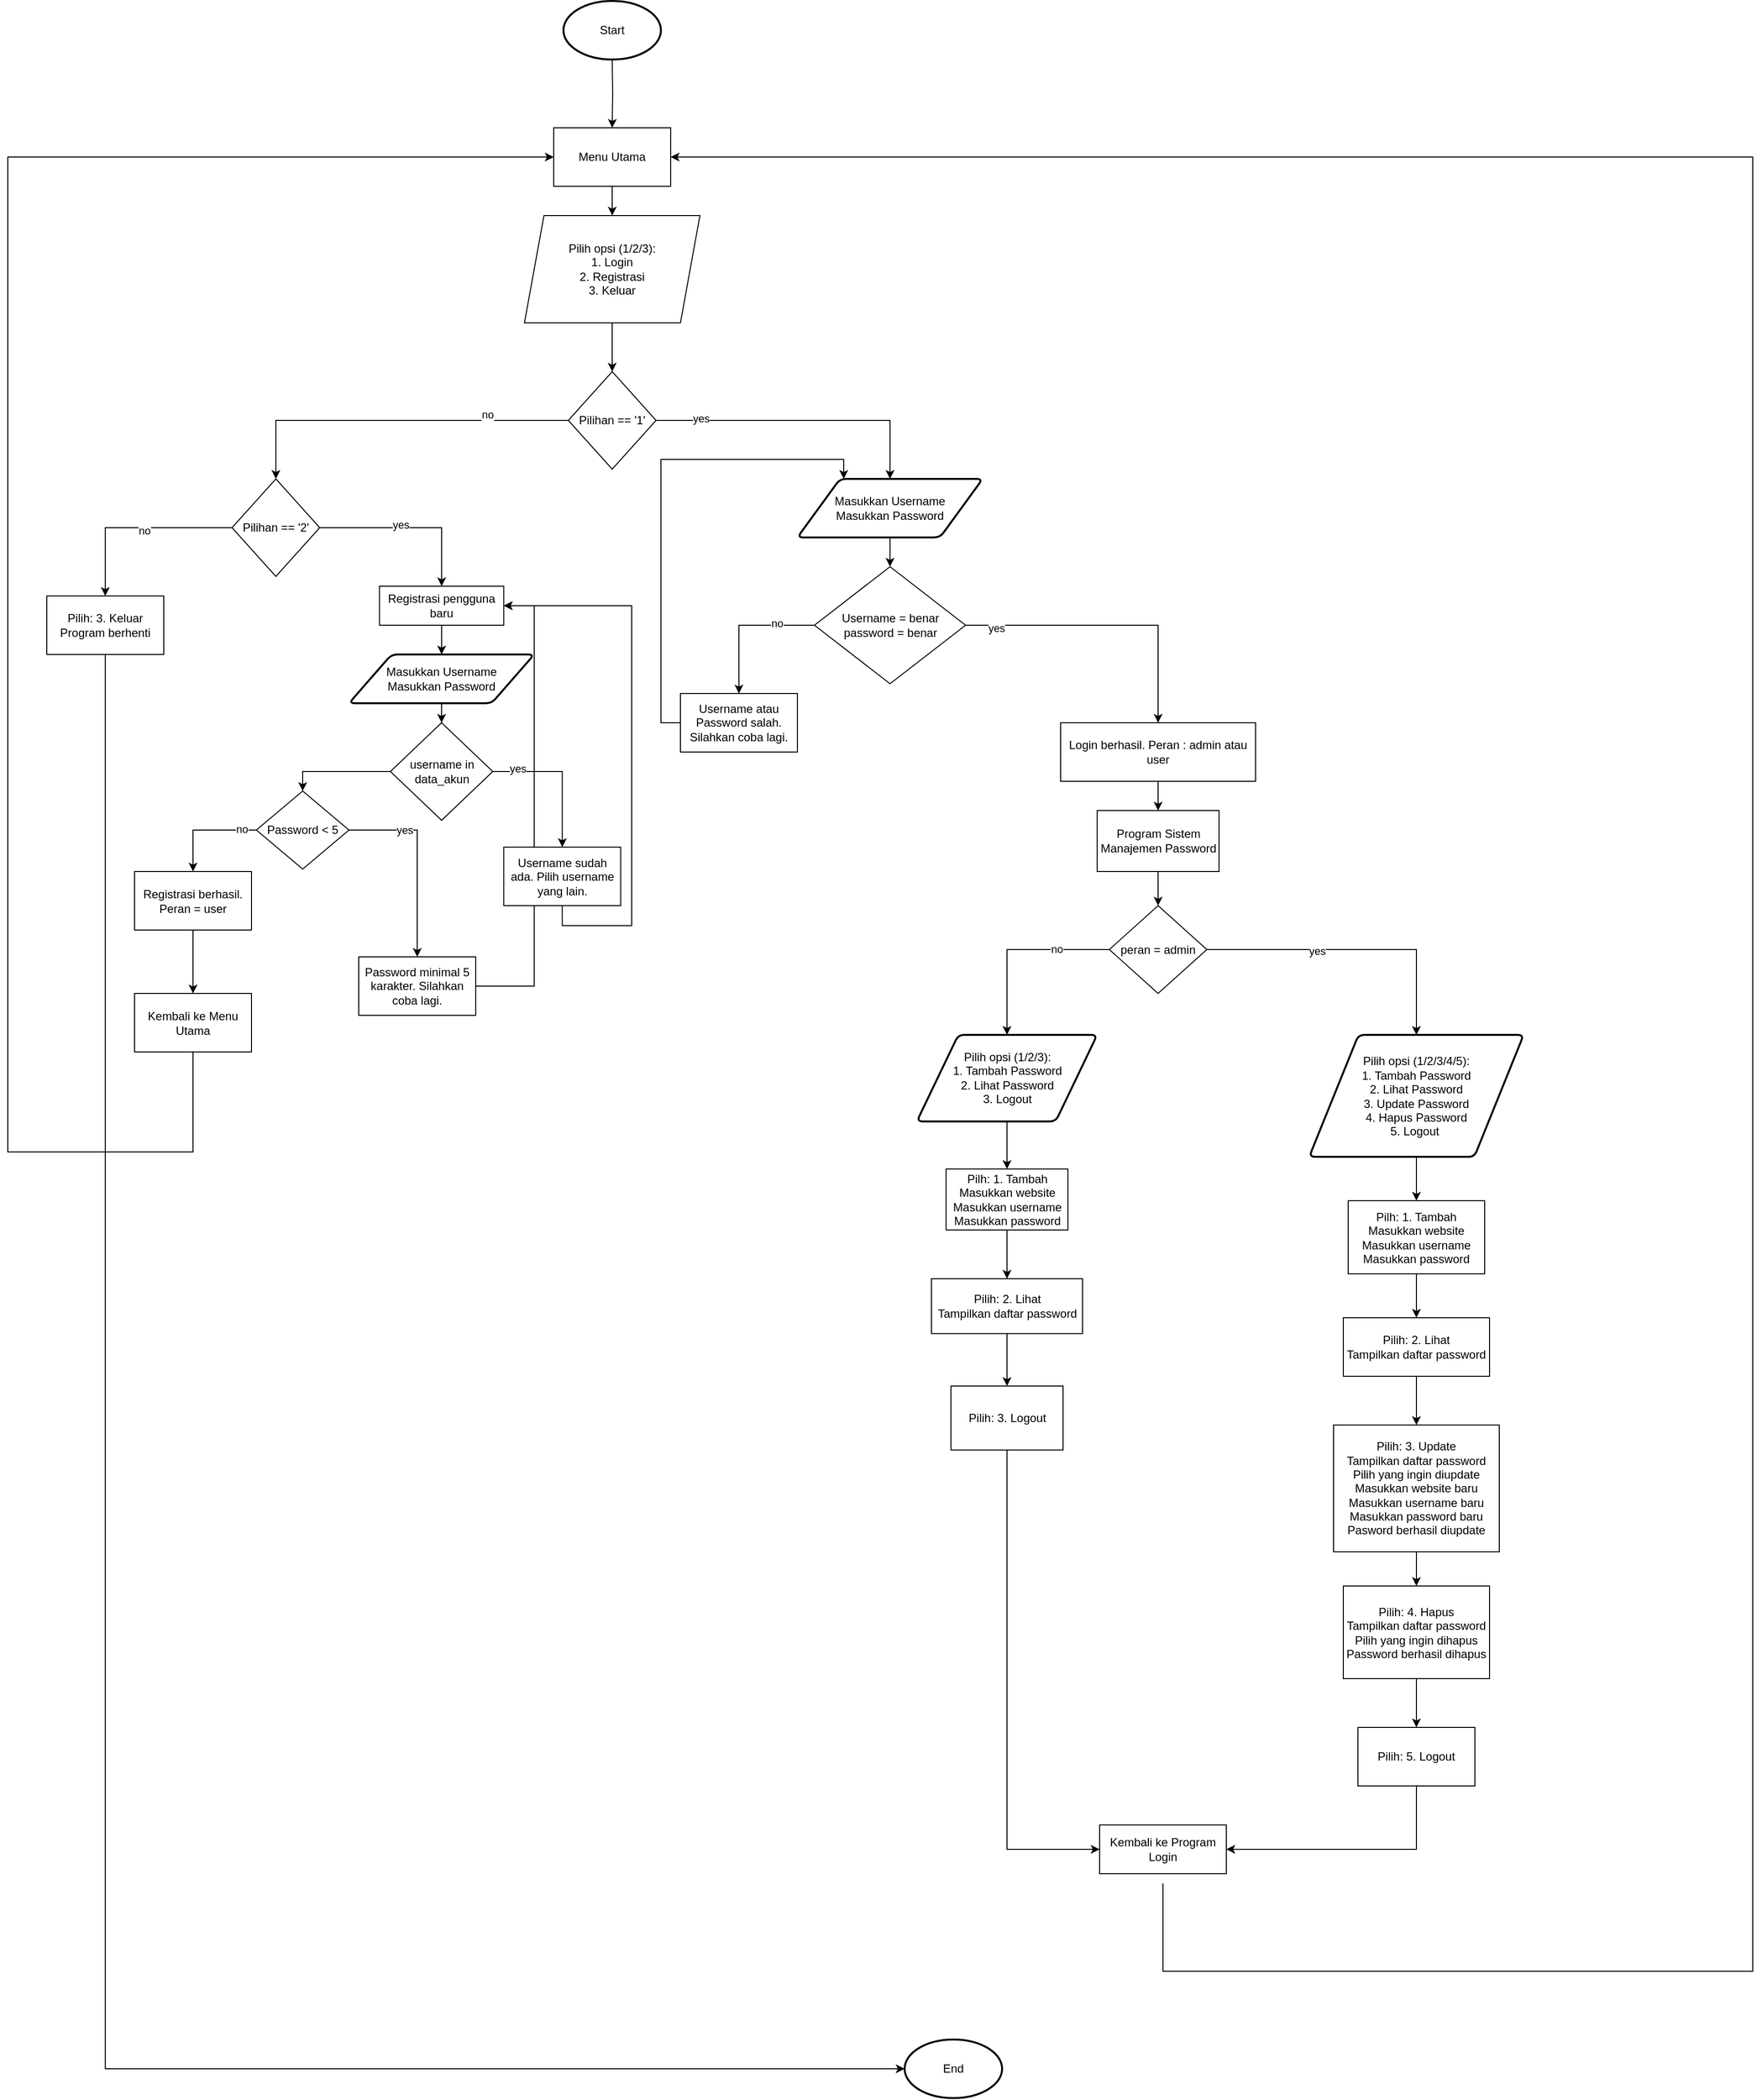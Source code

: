 <mxfile version="24.7.17">
  <diagram id="C5RBs43oDa-KdzZeNtuy" name="Page-1">
    <mxGraphModel dx="2580" dy="3530" grid="1" gridSize="10" guides="1" tooltips="1" connect="1" arrows="1" fold="1" page="0" pageScale="1" pageWidth="827" pageHeight="1169" math="0" shadow="0">
      <root>
        <mxCell id="WIyWlLk6GJQsqaUBKTNV-0" />
        <mxCell id="WIyWlLk6GJQsqaUBKTNV-1" parent="WIyWlLk6GJQsqaUBKTNV-0" />
        <mxCell id="o5AYfgIye7YQR3OT79Ui-2" value="" style="edgeStyle=orthogonalEdgeStyle;rounded=0;orthogonalLoop=1;jettySize=auto;html=1;" parent="WIyWlLk6GJQsqaUBKTNV-1" source="o5AYfgIye7YQR3OT79Ui-0" edge="1">
          <mxGeometry relative="1" as="geometry">
            <mxPoint x="90.067" y="-2220" as="targetPoint" />
          </mxGeometry>
        </mxCell>
        <mxCell id="o5AYfgIye7YQR3OT79Ui-0" value="Menu Utama" style="rounded=0;whiteSpace=wrap;html=1;" parent="WIyWlLk6GJQsqaUBKTNV-1" vertex="1">
          <mxGeometry x="30" y="-2310" width="120" height="60" as="geometry" />
        </mxCell>
        <mxCell id="o5AYfgIye7YQR3OT79Ui-17" value="" style="edgeStyle=orthogonalEdgeStyle;rounded=0;orthogonalLoop=1;jettySize=auto;html=1;" parent="WIyWlLk6GJQsqaUBKTNV-1" source="o5AYfgIye7YQR3OT79Ui-8" target="o5AYfgIye7YQR3OT79Ui-16" edge="1">
          <mxGeometry relative="1" as="geometry" />
        </mxCell>
        <mxCell id="o5AYfgIye7YQR3OT79Ui-8" value="Pilih opsi (1/2/3):&lt;div&gt;1. Login&lt;/div&gt;&lt;div&gt;2. Registrasi&lt;/div&gt;&lt;div&gt;3. Keluar&lt;/div&gt;" style="shape=parallelogram;perimeter=parallelogramPerimeter;whiteSpace=wrap;html=1;fixedSize=1;rounded=0;" parent="WIyWlLk6GJQsqaUBKTNV-1" vertex="1">
          <mxGeometry y="-2220" width="180" height="110" as="geometry" />
        </mxCell>
        <mxCell id="o5AYfgIye7YQR3OT79Ui-15" style="edgeStyle=orthogonalEdgeStyle;rounded=0;orthogonalLoop=1;jettySize=auto;html=1;exitX=0.5;exitY=1;exitDx=0;exitDy=0;" parent="WIyWlLk6GJQsqaUBKTNV-1" source="o5AYfgIye7YQR3OT79Ui-8" target="o5AYfgIye7YQR3OT79Ui-8" edge="1">
          <mxGeometry relative="1" as="geometry" />
        </mxCell>
        <mxCell id="o5AYfgIye7YQR3OT79Ui-25" value="" style="edgeStyle=orthogonalEdgeStyle;rounded=0;orthogonalLoop=1;jettySize=auto;html=1;" parent="WIyWlLk6GJQsqaUBKTNV-1" source="o5AYfgIye7YQR3OT79Ui-16" target="o5AYfgIye7YQR3OT79Ui-24" edge="1">
          <mxGeometry relative="1" as="geometry" />
        </mxCell>
        <mxCell id="oXb07rZDEVNdJx9yFHIo-4" value="no" style="edgeLabel;html=1;align=center;verticalAlign=middle;resizable=0;points=[];" parent="o5AYfgIye7YQR3OT79Ui-25" vertex="1" connectable="0">
          <mxGeometry x="-0.536" y="-6" relative="1" as="geometry">
            <mxPoint as="offset" />
          </mxGeometry>
        </mxCell>
        <mxCell id="o5AYfgIye7YQR3OT79Ui-16" value="Pilihan == &#39;1&#39;" style="rhombus;whiteSpace=wrap;html=1;rounded=0;" parent="WIyWlLk6GJQsqaUBKTNV-1" vertex="1">
          <mxGeometry x="45" y="-2060" width="90" height="100" as="geometry" />
        </mxCell>
        <mxCell id="o5AYfgIye7YQR3OT79Ui-37" value="" style="edgeStyle=orthogonalEdgeStyle;rounded=0;orthogonalLoop=1;jettySize=auto;html=1;" parent="WIyWlLk6GJQsqaUBKTNV-1" target="o5AYfgIye7YQR3OT79Ui-0" edge="1">
          <mxGeometry relative="1" as="geometry">
            <mxPoint x="90" y="-2380" as="sourcePoint" />
          </mxGeometry>
        </mxCell>
        <mxCell id="o5AYfgIye7YQR3OT79Ui-33" value="" style="edgeStyle=orthogonalEdgeStyle;rounded=0;orthogonalLoop=1;jettySize=auto;html=1;" parent="WIyWlLk6GJQsqaUBKTNV-1" source="o5AYfgIye7YQR3OT79Ui-24" target="o5AYfgIye7YQR3OT79Ui-32" edge="1">
          <mxGeometry relative="1" as="geometry" />
        </mxCell>
        <mxCell id="o5AYfgIye7YQR3OT79Ui-53" value="no" style="edgeLabel;html=1;align=center;verticalAlign=middle;resizable=0;points=[];" parent="o5AYfgIye7YQR3OT79Ui-33" vertex="1" connectable="0">
          <mxGeometry x="-0.1" y="3" relative="1" as="geometry">
            <mxPoint as="offset" />
          </mxGeometry>
        </mxCell>
        <mxCell id="o5AYfgIye7YQR3OT79Ui-24" value="Pilihan == &#39;2&#39;" style="rhombus;whiteSpace=wrap;html=1;rounded=0;" parent="WIyWlLk6GJQsqaUBKTNV-1" vertex="1">
          <mxGeometry x="-300" y="-1950" width="90" height="100" as="geometry" />
        </mxCell>
        <mxCell id="o5AYfgIye7YQR3OT79Ui-32" value="Pilih: 3. Keluar&lt;div&gt;Program berhenti&lt;/div&gt;" style="whiteSpace=wrap;html=1;rounded=0;" parent="WIyWlLk6GJQsqaUBKTNV-1" vertex="1">
          <mxGeometry x="-490" y="-1830" width="120" height="60" as="geometry" />
        </mxCell>
        <mxCell id="o5AYfgIye7YQR3OT79Ui-39" value="" style="edgeStyle=orthogonalEdgeStyle;rounded=0;orthogonalLoop=1;jettySize=auto;html=1;" parent="WIyWlLk6GJQsqaUBKTNV-1" source="o5AYfgIye7YQR3OT79Ui-35" target="o5AYfgIye7YQR3OT79Ui-38" edge="1">
          <mxGeometry relative="1" as="geometry" />
        </mxCell>
        <mxCell id="o5AYfgIye7YQR3OT79Ui-54" value="yes" style="edgeLabel;html=1;align=center;verticalAlign=middle;resizable=0;points=[];" parent="o5AYfgIye7YQR3OT79Ui-39" vertex="1" connectable="0">
          <mxGeometry x="-0.792" y="-3" relative="1" as="geometry">
            <mxPoint as="offset" />
          </mxGeometry>
        </mxCell>
        <mxCell id="o5AYfgIye7YQR3OT79Ui-72" value="" style="edgeStyle=orthogonalEdgeStyle;rounded=0;orthogonalLoop=1;jettySize=auto;html=1;" parent="WIyWlLk6GJQsqaUBKTNV-1" source="o5AYfgIye7YQR3OT79Ui-35" target="o5AYfgIye7YQR3OT79Ui-71" edge="1">
          <mxGeometry relative="1" as="geometry" />
        </mxCell>
        <mxCell id="o5AYfgIye7YQR3OT79Ui-73" value="no" style="edgeLabel;html=1;align=center;verticalAlign=middle;resizable=0;points=[];" parent="o5AYfgIye7YQR3OT79Ui-72" vertex="1" connectable="0">
          <mxGeometry x="-0.473" y="-2" relative="1" as="geometry">
            <mxPoint as="offset" />
          </mxGeometry>
        </mxCell>
        <mxCell id="o5AYfgIye7YQR3OT79Ui-35" value="Username = benar&lt;div&gt;password = benar&lt;/div&gt;" style="rhombus;whiteSpace=wrap;html=1;rounded=0;" parent="WIyWlLk6GJQsqaUBKTNV-1" vertex="1">
          <mxGeometry x="297.5" y="-1860" width="155" height="120" as="geometry" />
        </mxCell>
        <mxCell id="o5AYfgIye7YQR3OT79Ui-41" value="" style="edgeStyle=orthogonalEdgeStyle;rounded=0;orthogonalLoop=1;jettySize=auto;html=1;" parent="WIyWlLk6GJQsqaUBKTNV-1" source="oXb07rZDEVNdJx9yFHIo-64" target="o5AYfgIye7YQR3OT79Ui-40" edge="1">
          <mxGeometry relative="1" as="geometry" />
        </mxCell>
        <mxCell id="o5AYfgIye7YQR3OT79Ui-38" value="Login berhasil. Peran : admin atau user" style="whiteSpace=wrap;html=1;rounded=0;" parent="WIyWlLk6GJQsqaUBKTNV-1" vertex="1">
          <mxGeometry x="550" y="-1700" width="200" height="60" as="geometry" />
        </mxCell>
        <mxCell id="o5AYfgIye7YQR3OT79Ui-40" value="peran = admin" style="rhombus;whiteSpace=wrap;html=1;rounded=0;" parent="WIyWlLk6GJQsqaUBKTNV-1" vertex="1">
          <mxGeometry x="600" y="-1512.5" width="100" height="90" as="geometry" />
        </mxCell>
        <mxCell id="oXb07rZDEVNdJx9yFHIo-71" style="edgeStyle=orthogonalEdgeStyle;rounded=0;orthogonalLoop=1;jettySize=auto;html=1;exitX=0;exitY=0.5;exitDx=0;exitDy=0;entryX=0.25;entryY=0;entryDx=0;entryDy=0;" parent="WIyWlLk6GJQsqaUBKTNV-1" source="o5AYfgIye7YQR3OT79Ui-71" target="oXb07rZDEVNdJx9yFHIo-56" edge="1">
          <mxGeometry relative="1" as="geometry" />
        </mxCell>
        <mxCell id="o5AYfgIye7YQR3OT79Ui-71" value="Username atau Password salah. Silahkan coba lagi." style="whiteSpace=wrap;html=1;rounded=0;" parent="WIyWlLk6GJQsqaUBKTNV-1" vertex="1">
          <mxGeometry x="160" y="-1730" width="120" height="60" as="geometry" />
        </mxCell>
        <mxCell id="o5AYfgIye7YQR3OT79Ui-80" value="" style="edgeStyle=orthogonalEdgeStyle;rounded=0;orthogonalLoop=1;jettySize=auto;html=1;" parent="WIyWlLk6GJQsqaUBKTNV-1" source="o5AYfgIye7YQR3OT79Ui-74" target="o5AYfgIye7YQR3OT79Ui-79" edge="1">
          <mxGeometry relative="1" as="geometry" />
        </mxCell>
        <mxCell id="o5AYfgIye7YQR3OT79Ui-81" value="yes" style="edgeLabel;html=1;align=center;verticalAlign=middle;resizable=0;points=[];" parent="o5AYfgIye7YQR3OT79Ui-80" vertex="1" connectable="0">
          <mxGeometry x="-0.434" relative="1" as="geometry">
            <mxPoint as="offset" />
          </mxGeometry>
        </mxCell>
        <mxCell id="oXb07rZDEVNdJx9yFHIo-54" style="edgeStyle=orthogonalEdgeStyle;rounded=0;orthogonalLoop=1;jettySize=auto;html=1;exitX=0;exitY=0.5;exitDx=0;exitDy=0;entryX=0.5;entryY=0;entryDx=0;entryDy=0;" parent="WIyWlLk6GJQsqaUBKTNV-1" source="o5AYfgIye7YQR3OT79Ui-74" target="o5AYfgIye7YQR3OT79Ui-76" edge="1">
          <mxGeometry relative="1" as="geometry" />
        </mxCell>
        <mxCell id="oXb07rZDEVNdJx9yFHIo-55" value="no" style="edgeLabel;html=1;align=center;verticalAlign=middle;resizable=0;points=[];" parent="oXb07rZDEVNdJx9yFHIo-54" vertex="1" connectable="0">
          <mxGeometry x="-0.702" y="-1" relative="1" as="geometry">
            <mxPoint x="1" as="offset" />
          </mxGeometry>
        </mxCell>
        <mxCell id="o5AYfgIye7YQR3OT79Ui-74" value="Password &amp;lt; 5" style="rhombus;whiteSpace=wrap;html=1;rounded=0;" parent="WIyWlLk6GJQsqaUBKTNV-1" vertex="1">
          <mxGeometry x="-275" y="-1630" width="95" height="80" as="geometry" />
        </mxCell>
        <mxCell id="oXb07rZDEVNdJx9yFHIo-67" value="" style="edgeStyle=orthogonalEdgeStyle;rounded=0;orthogonalLoop=1;jettySize=auto;html=1;" parent="WIyWlLk6GJQsqaUBKTNV-1" source="o5AYfgIye7YQR3OT79Ui-76" target="oXb07rZDEVNdJx9yFHIo-66" edge="1">
          <mxGeometry relative="1" as="geometry" />
        </mxCell>
        <mxCell id="o5AYfgIye7YQR3OT79Ui-76" value="Registrasi berhasil. Peran = user" style="whiteSpace=wrap;html=1;rounded=0;" parent="WIyWlLk6GJQsqaUBKTNV-1" vertex="1">
          <mxGeometry x="-400" y="-1547.5" width="120" height="60" as="geometry" />
        </mxCell>
        <mxCell id="oXb07rZDEVNdJx9yFHIo-68" style="edgeStyle=orthogonalEdgeStyle;rounded=0;orthogonalLoop=1;jettySize=auto;html=1;exitX=1;exitY=0.5;exitDx=0;exitDy=0;entryX=1;entryY=0.5;entryDx=0;entryDy=0;" parent="WIyWlLk6GJQsqaUBKTNV-1" source="o5AYfgIye7YQR3OT79Ui-79" target="oXb07rZDEVNdJx9yFHIo-60" edge="1">
          <mxGeometry relative="1" as="geometry">
            <Array as="points">
              <mxPoint x="10" y="-1430" />
              <mxPoint x="10" y="-1820" />
            </Array>
          </mxGeometry>
        </mxCell>
        <mxCell id="o5AYfgIye7YQR3OT79Ui-79" value="Password minimal 5 karakter. Silahkan coba lagi." style="whiteSpace=wrap;html=1;rounded=0;" parent="WIyWlLk6GJQsqaUBKTNV-1" vertex="1">
          <mxGeometry x="-170" y="-1460" width="120" height="60" as="geometry" />
        </mxCell>
        <mxCell id="oXb07rZDEVNdJx9yFHIo-0" value="Start" style="strokeWidth=2;html=1;shape=mxgraph.flowchart.start_1;whiteSpace=wrap;" parent="WIyWlLk6GJQsqaUBKTNV-1" vertex="1">
          <mxGeometry x="40" y="-2440" width="100" height="60" as="geometry" />
        </mxCell>
        <mxCell id="oXb07rZDEVNdJx9yFHIo-15" value="" style="edgeStyle=orthogonalEdgeStyle;rounded=0;orthogonalLoop=1;jettySize=auto;html=1;" parent="WIyWlLk6GJQsqaUBKTNV-1" source="oXb07rZDEVNdJx9yFHIo-12" target="oXb07rZDEVNdJx9yFHIo-14" edge="1">
          <mxGeometry relative="1" as="geometry" />
        </mxCell>
        <mxCell id="oXb07rZDEVNdJx9yFHIo-12" value="Pilh: 1. Tambah&lt;div&gt;Masukkan website&lt;/div&gt;&lt;div&gt;Masukkan username&lt;/div&gt;&lt;div&gt;Masukkan password&lt;/div&gt;" style="whiteSpace=wrap;html=1;rounded=0;" parent="WIyWlLk6GJQsqaUBKTNV-1" vertex="1">
          <mxGeometry x="845" y="-1210" width="140" height="75" as="geometry" />
        </mxCell>
        <mxCell id="oXb07rZDEVNdJx9yFHIo-17" value="" style="edgeStyle=orthogonalEdgeStyle;rounded=0;orthogonalLoop=1;jettySize=auto;html=1;" parent="WIyWlLk6GJQsqaUBKTNV-1" source="oXb07rZDEVNdJx9yFHIo-14" target="oXb07rZDEVNdJx9yFHIo-16" edge="1">
          <mxGeometry relative="1" as="geometry" />
        </mxCell>
        <mxCell id="oXb07rZDEVNdJx9yFHIo-14" value="Pilih: 2. Lihat&lt;div&gt;Tampilkan daftar password&lt;/div&gt;" style="whiteSpace=wrap;html=1;rounded=0;" parent="WIyWlLk6GJQsqaUBKTNV-1" vertex="1">
          <mxGeometry x="840" y="-1090" width="150" height="60" as="geometry" />
        </mxCell>
        <mxCell id="oXb07rZDEVNdJx9yFHIo-19" value="" style="edgeStyle=orthogonalEdgeStyle;rounded=0;orthogonalLoop=1;jettySize=auto;html=1;" parent="WIyWlLk6GJQsqaUBKTNV-1" source="oXb07rZDEVNdJx9yFHIo-16" target="oXb07rZDEVNdJx9yFHIo-18" edge="1">
          <mxGeometry relative="1" as="geometry" />
        </mxCell>
        <mxCell id="oXb07rZDEVNdJx9yFHIo-16" value="Pilih: 3. Update&lt;div&gt;Tampilkan daftar password&lt;/div&gt;&lt;div&gt;Pilih yang ingin diupdate&lt;br&gt;&lt;div&gt;Masukkan website baru&lt;/div&gt;&lt;div&gt;Masukkan username baru&lt;/div&gt;&lt;div&gt;Masukkan password baru&lt;/div&gt;&lt;/div&gt;&lt;div&gt;Pasword berhasil diupdate&lt;/div&gt;" style="whiteSpace=wrap;html=1;rounded=0;" parent="WIyWlLk6GJQsqaUBKTNV-1" vertex="1">
          <mxGeometry x="830" y="-980" width="170" height="130" as="geometry" />
        </mxCell>
        <mxCell id="oXb07rZDEVNdJx9yFHIo-21" value="" style="edgeStyle=orthogonalEdgeStyle;rounded=0;orthogonalLoop=1;jettySize=auto;html=1;" parent="WIyWlLk6GJQsqaUBKTNV-1" source="oXb07rZDEVNdJx9yFHIo-18" target="oXb07rZDEVNdJx9yFHIo-20" edge="1">
          <mxGeometry relative="1" as="geometry" />
        </mxCell>
        <mxCell id="oXb07rZDEVNdJx9yFHIo-18" value="Pilih: 4. Hapus&lt;div&gt;Tampilkan daftar password&lt;/div&gt;&lt;div&gt;Pilih yang ingin dihapus&lt;/div&gt;&lt;div&gt;Password berhasil dihapus&lt;/div&gt;" style="whiteSpace=wrap;html=1;rounded=0;" parent="WIyWlLk6GJQsqaUBKTNV-1" vertex="1">
          <mxGeometry x="840" y="-815" width="150" height="95" as="geometry" />
        </mxCell>
        <mxCell id="oXb07rZDEVNdJx9yFHIo-74" style="edgeStyle=orthogonalEdgeStyle;rounded=0;orthogonalLoop=1;jettySize=auto;html=1;exitX=0.5;exitY=1;exitDx=0;exitDy=0;entryX=1;entryY=0.5;entryDx=0;entryDy=0;" parent="WIyWlLk6GJQsqaUBKTNV-1" source="oXb07rZDEVNdJx9yFHIo-20" target="oXb07rZDEVNdJx9yFHIo-72" edge="1">
          <mxGeometry relative="1" as="geometry" />
        </mxCell>
        <mxCell id="oXb07rZDEVNdJx9yFHIo-20" value="Pilih: 5. Logout" style="whiteSpace=wrap;html=1;rounded=0;" parent="WIyWlLk6GJQsqaUBKTNV-1" vertex="1">
          <mxGeometry x="855" y="-670" width="120" height="60" as="geometry" />
        </mxCell>
        <mxCell id="oXb07rZDEVNdJx9yFHIo-28" value="" style="edgeStyle=orthogonalEdgeStyle;rounded=0;orthogonalLoop=1;jettySize=auto;html=1;" parent="WIyWlLk6GJQsqaUBKTNV-1" source="oXb07rZDEVNdJx9yFHIo-25" target="oXb07rZDEVNdJx9yFHIo-27" edge="1">
          <mxGeometry relative="1" as="geometry" />
        </mxCell>
        <mxCell id="oXb07rZDEVNdJx9yFHIo-25" value="Pilh: 1. Tambah&lt;div&gt;Masukkan website&lt;/div&gt;&lt;div&gt;Masukkan username&lt;/div&gt;&lt;div&gt;Masukkan password&lt;/div&gt;" style="whiteSpace=wrap;html=1;rounded=0;" parent="WIyWlLk6GJQsqaUBKTNV-1" vertex="1">
          <mxGeometry x="432.5" y="-1242.5" width="125" height="62.5" as="geometry" />
        </mxCell>
        <mxCell id="oXb07rZDEVNdJx9yFHIo-30" value="" style="edgeStyle=orthogonalEdgeStyle;rounded=0;orthogonalLoop=1;jettySize=auto;html=1;" parent="WIyWlLk6GJQsqaUBKTNV-1" source="oXb07rZDEVNdJx9yFHIo-27" target="oXb07rZDEVNdJx9yFHIo-29" edge="1">
          <mxGeometry relative="1" as="geometry" />
        </mxCell>
        <mxCell id="oXb07rZDEVNdJx9yFHIo-27" value="Pilih: 2. Lihat&lt;div&gt;Tampilkan daftar password&lt;/div&gt;" style="whiteSpace=wrap;html=1;rounded=0;" parent="WIyWlLk6GJQsqaUBKTNV-1" vertex="1">
          <mxGeometry x="417.5" y="-1130" width="155" height="56.25" as="geometry" />
        </mxCell>
        <mxCell id="oXb07rZDEVNdJx9yFHIo-73" style="edgeStyle=orthogonalEdgeStyle;rounded=0;orthogonalLoop=1;jettySize=auto;html=1;exitX=0.5;exitY=1;exitDx=0;exitDy=0;entryX=0;entryY=0.5;entryDx=0;entryDy=0;" parent="WIyWlLk6GJQsqaUBKTNV-1" source="oXb07rZDEVNdJx9yFHIo-29" target="oXb07rZDEVNdJx9yFHIo-72" edge="1">
          <mxGeometry relative="1" as="geometry" />
        </mxCell>
        <mxCell id="oXb07rZDEVNdJx9yFHIo-29" value="Pilih: 3. Logout" style="whiteSpace=wrap;html=1;rounded=0;" parent="WIyWlLk6GJQsqaUBKTNV-1" vertex="1">
          <mxGeometry x="437.5" y="-1020" width="115" height="65.62" as="geometry" />
        </mxCell>
        <mxCell id="oXb07rZDEVNdJx9yFHIo-34" value="" style="edgeStyle=orthogonalEdgeStyle;rounded=0;orthogonalLoop=1;jettySize=auto;html=1;" parent="WIyWlLk6GJQsqaUBKTNV-1" source="o5AYfgIye7YQR3OT79Ui-40" target="oXb07rZDEVNdJx9yFHIo-33" edge="1">
          <mxGeometry relative="1" as="geometry">
            <mxPoint x="600" y="-1542" as="sourcePoint" />
            <mxPoint x="465" y="-1445" as="targetPoint" />
          </mxGeometry>
        </mxCell>
        <mxCell id="oXb07rZDEVNdJx9yFHIo-35" value="no" style="edgeLabel;html=1;align=center;verticalAlign=middle;resizable=0;points=[];" parent="oXb07rZDEVNdJx9yFHIo-34" vertex="1" connectable="0">
          <mxGeometry x="-0.44" y="-1" relative="1" as="geometry">
            <mxPoint as="offset" />
          </mxGeometry>
        </mxCell>
        <mxCell id="oXb07rZDEVNdJx9yFHIo-39" style="edgeStyle=orthogonalEdgeStyle;rounded=0;orthogonalLoop=1;jettySize=auto;html=1;exitX=0.5;exitY=1;exitDx=0;exitDy=0;" parent="WIyWlLk6GJQsqaUBKTNV-1" source="oXb07rZDEVNdJx9yFHIo-33" target="oXb07rZDEVNdJx9yFHIo-25" edge="1">
          <mxGeometry relative="1" as="geometry" />
        </mxCell>
        <mxCell id="oXb07rZDEVNdJx9yFHIo-33" value="Pilih opsi (1/2/3):&lt;div&gt;1. Tambah Password&lt;/div&gt;&lt;div&gt;2. Lihat Password&lt;/div&gt;&lt;div&gt;3. Logout&lt;/div&gt;" style="shape=parallelogram;html=1;strokeWidth=2;perimeter=parallelogramPerimeter;whiteSpace=wrap;rounded=1;arcSize=12;size=0.23;" parent="WIyWlLk6GJQsqaUBKTNV-1" vertex="1">
          <mxGeometry x="402.5" y="-1380" width="185" height="88.75" as="geometry" />
        </mxCell>
        <mxCell id="oXb07rZDEVNdJx9yFHIo-41" value="" style="edgeStyle=orthogonalEdgeStyle;rounded=0;orthogonalLoop=1;jettySize=auto;html=1;" parent="WIyWlLk6GJQsqaUBKTNV-1" source="o5AYfgIye7YQR3OT79Ui-40" target="oXb07rZDEVNdJx9yFHIo-40" edge="1">
          <mxGeometry relative="1" as="geometry">
            <mxPoint x="700" y="-1542" as="sourcePoint" />
            <mxPoint x="940" y="-1470" as="targetPoint" />
          </mxGeometry>
        </mxCell>
        <mxCell id="oXb07rZDEVNdJx9yFHIo-42" value="yes" style="edgeLabel;html=1;align=center;verticalAlign=middle;resizable=0;points=[];" parent="oXb07rZDEVNdJx9yFHIo-41" vertex="1" connectable="0">
          <mxGeometry x="-0.252" y="-1" relative="1" as="geometry">
            <mxPoint as="offset" />
          </mxGeometry>
        </mxCell>
        <mxCell id="oXb07rZDEVNdJx9yFHIo-43" style="edgeStyle=orthogonalEdgeStyle;rounded=0;orthogonalLoop=1;jettySize=auto;html=1;exitX=0.5;exitY=1;exitDx=0;exitDy=0;" parent="WIyWlLk6GJQsqaUBKTNV-1" source="oXb07rZDEVNdJx9yFHIo-40" target="oXb07rZDEVNdJx9yFHIo-12" edge="1">
          <mxGeometry relative="1" as="geometry" />
        </mxCell>
        <mxCell id="oXb07rZDEVNdJx9yFHIo-40" value="Pilih opsi (1/2/3/4/5):&lt;div&gt;1. Tambah Password&lt;/div&gt;&lt;div&gt;2. Lihat Password&lt;/div&gt;&lt;div&gt;3. Update Password&lt;/div&gt;&lt;div&gt;4. Hapus Password&lt;/div&gt;&lt;div&gt;5. Logout&amp;nbsp;&lt;/div&gt;" style="shape=parallelogram;html=1;strokeWidth=2;perimeter=parallelogramPerimeter;whiteSpace=wrap;rounded=1;arcSize=12;size=0.23;" parent="WIyWlLk6GJQsqaUBKTNV-1" vertex="1">
          <mxGeometry x="805" y="-1380" width="220" height="125" as="geometry" />
        </mxCell>
        <mxCell id="oXb07rZDEVNdJx9yFHIo-48" value="End" style="strokeWidth=2;html=1;shape=mxgraph.flowchart.start_1;whiteSpace=wrap;" parent="WIyWlLk6GJQsqaUBKTNV-1" vertex="1">
          <mxGeometry x="390" y="-350" width="100" height="60" as="geometry" />
        </mxCell>
        <mxCell id="oXb07rZDEVNdJx9yFHIo-49" style="edgeStyle=orthogonalEdgeStyle;rounded=0;orthogonalLoop=1;jettySize=auto;html=1;exitX=0.5;exitY=1;exitDx=0;exitDy=0;entryX=0;entryY=0.5;entryDx=0;entryDy=0;entryPerimeter=0;" parent="WIyWlLk6GJQsqaUBKTNV-1" source="o5AYfgIye7YQR3OT79Ui-32" target="oXb07rZDEVNdJx9yFHIo-48" edge="1">
          <mxGeometry relative="1" as="geometry" />
        </mxCell>
        <mxCell id="oXb07rZDEVNdJx9yFHIo-51" value="" style="edgeStyle=orthogonalEdgeStyle;rounded=0;orthogonalLoop=1;jettySize=auto;html=1;" parent="WIyWlLk6GJQsqaUBKTNV-1" source="oXb07rZDEVNdJx9yFHIo-60" target="oXb07rZDEVNdJx9yFHIo-50" edge="1">
          <mxGeometry relative="1" as="geometry">
            <mxPoint x="-170" y="-1900" as="sourcePoint" />
            <mxPoint x="-45" y="-1830.0" as="targetPoint" />
          </mxGeometry>
        </mxCell>
        <mxCell id="oXb07rZDEVNdJx9yFHIo-50" value="Masukkan Username&lt;div&gt;Masukkan Password&lt;/div&gt;" style="shape=parallelogram;html=1;strokeWidth=2;perimeter=parallelogramPerimeter;whiteSpace=wrap;rounded=1;arcSize=12;size=0.23;" parent="WIyWlLk6GJQsqaUBKTNV-1" vertex="1">
          <mxGeometry x="-180" y="-1770" width="190" height="50" as="geometry" />
        </mxCell>
        <mxCell id="oXb07rZDEVNdJx9yFHIo-57" value="" style="edgeStyle=orthogonalEdgeStyle;rounded=0;orthogonalLoop=1;jettySize=auto;html=1;" parent="WIyWlLk6GJQsqaUBKTNV-1" source="o5AYfgIye7YQR3OT79Ui-16" target="oXb07rZDEVNdJx9yFHIo-56" edge="1">
          <mxGeometry relative="1" as="geometry">
            <mxPoint x="135" y="-2010" as="sourcePoint" />
            <mxPoint x="375" y="-1950" as="targetPoint" />
          </mxGeometry>
        </mxCell>
        <mxCell id="oXb07rZDEVNdJx9yFHIo-58" value="yes" style="edgeLabel;html=1;align=center;verticalAlign=middle;resizable=0;points=[];" parent="oXb07rZDEVNdJx9yFHIo-57" vertex="1" connectable="0">
          <mxGeometry x="-0.7" y="2" relative="1" as="geometry">
            <mxPoint x="1" as="offset" />
          </mxGeometry>
        </mxCell>
        <mxCell id="oXb07rZDEVNdJx9yFHIo-59" style="edgeStyle=orthogonalEdgeStyle;rounded=0;orthogonalLoop=1;jettySize=auto;html=1;exitX=0.5;exitY=1;exitDx=0;exitDy=0;" parent="WIyWlLk6GJQsqaUBKTNV-1" source="oXb07rZDEVNdJx9yFHIo-56" target="o5AYfgIye7YQR3OT79Ui-35" edge="1">
          <mxGeometry relative="1" as="geometry" />
        </mxCell>
        <mxCell id="oXb07rZDEVNdJx9yFHIo-56" value="Masukkan Username&lt;div&gt;Masukkan Password&lt;/div&gt;" style="shape=parallelogram;html=1;strokeWidth=2;perimeter=parallelogramPerimeter;whiteSpace=wrap;rounded=1;arcSize=12;size=0.23;" parent="WIyWlLk6GJQsqaUBKTNV-1" vertex="1">
          <mxGeometry x="280" y="-1950" width="190" height="60" as="geometry" />
        </mxCell>
        <mxCell id="oXb07rZDEVNdJx9yFHIo-61" value="" style="edgeStyle=orthogonalEdgeStyle;rounded=0;orthogonalLoop=1;jettySize=auto;html=1;" parent="WIyWlLk6GJQsqaUBKTNV-1" source="o5AYfgIye7YQR3OT79Ui-24" target="oXb07rZDEVNdJx9yFHIo-60" edge="1">
          <mxGeometry relative="1" as="geometry">
            <mxPoint x="-170" y="-1900" as="sourcePoint" />
            <mxPoint x="-45" y="-1810" as="targetPoint" />
          </mxGeometry>
        </mxCell>
        <mxCell id="oXb07rZDEVNdJx9yFHIo-62" value="yes" style="edgeLabel;html=1;align=center;verticalAlign=middle;resizable=0;points=[];" parent="oXb07rZDEVNdJx9yFHIo-61" vertex="1" connectable="0">
          <mxGeometry x="-0.099" y="3" relative="1" as="geometry">
            <mxPoint x="-1" as="offset" />
          </mxGeometry>
        </mxCell>
        <mxCell id="oXb07rZDEVNdJx9yFHIo-60" value="Registrasi pengguna baru" style="whiteSpace=wrap;html=1;rounded=0;" parent="WIyWlLk6GJQsqaUBKTNV-1" vertex="1">
          <mxGeometry x="-148.75" y="-1840" width="127.5" height="40" as="geometry" />
        </mxCell>
        <mxCell id="oXb07rZDEVNdJx9yFHIo-65" value="" style="edgeStyle=orthogonalEdgeStyle;rounded=0;orthogonalLoop=1;jettySize=auto;html=1;" parent="WIyWlLk6GJQsqaUBKTNV-1" source="o5AYfgIye7YQR3OT79Ui-38" target="oXb07rZDEVNdJx9yFHIo-64" edge="1">
          <mxGeometry relative="1" as="geometry">
            <mxPoint x="650" y="-1640" as="sourcePoint" />
            <mxPoint x="650" y="-1540" as="targetPoint" />
          </mxGeometry>
        </mxCell>
        <mxCell id="oXb07rZDEVNdJx9yFHIo-64" value="Program Sistem Manajemen Password" style="whiteSpace=wrap;html=1;rounded=0;" parent="WIyWlLk6GJQsqaUBKTNV-1" vertex="1">
          <mxGeometry x="587.5" y="-1610" width="125" height="62.5" as="geometry" />
        </mxCell>
        <mxCell id="oXb07rZDEVNdJx9yFHIo-88" style="edgeStyle=orthogonalEdgeStyle;rounded=0;orthogonalLoop=1;jettySize=auto;html=1;exitX=0.5;exitY=1;exitDx=0;exitDy=0;entryX=0;entryY=0.5;entryDx=0;entryDy=0;" parent="WIyWlLk6GJQsqaUBKTNV-1" source="oXb07rZDEVNdJx9yFHIo-66" target="o5AYfgIye7YQR3OT79Ui-0" edge="1">
          <mxGeometry relative="1" as="geometry">
            <mxPoint x="-255" y="-1270" as="targetPoint" />
            <Array as="points">
              <mxPoint x="-340" y="-1260" />
              <mxPoint x="-530" y="-1260" />
              <mxPoint x="-530" y="-2280" />
            </Array>
          </mxGeometry>
        </mxCell>
        <mxCell id="oXb07rZDEVNdJx9yFHIo-66" value="Kembali ke Menu Utama" style="whiteSpace=wrap;html=1;rounded=0;" parent="WIyWlLk6GJQsqaUBKTNV-1" vertex="1">
          <mxGeometry x="-400" y="-1422.5" width="120" height="60" as="geometry" />
        </mxCell>
        <mxCell id="oXb07rZDEVNdJx9yFHIo-85" style="edgeStyle=orthogonalEdgeStyle;rounded=0;orthogonalLoop=1;jettySize=auto;html=1;exitX=0.5;exitY=1;exitDx=0;exitDy=0;entryX=1;entryY=0.5;entryDx=0;entryDy=0;" parent="WIyWlLk6GJQsqaUBKTNV-1" target="o5AYfgIye7YQR3OT79Ui-0" edge="1">
          <mxGeometry relative="1" as="geometry">
            <mxPoint x="450" y="-2120" as="targetPoint" />
            <mxPoint x="655" y="-510" as="sourcePoint" />
            <Array as="points">
              <mxPoint x="655" y="-420" />
              <mxPoint x="1260" y="-420" />
              <mxPoint x="1260" y="-2280" />
            </Array>
          </mxGeometry>
        </mxCell>
        <mxCell id="oXb07rZDEVNdJx9yFHIo-72" value="Kembali ke Program Login" style="whiteSpace=wrap;html=1;rounded=0;" parent="WIyWlLk6GJQsqaUBKTNV-1" vertex="1">
          <mxGeometry x="590" y="-570" width="130" height="50" as="geometry" />
        </mxCell>
        <mxCell id="mSmKxec_PEiz_WWABHEc-1" value="" style="edgeStyle=orthogonalEdgeStyle;rounded=0;orthogonalLoop=1;jettySize=auto;html=1;exitX=0.5;exitY=1;exitDx=0;exitDy=0;" edge="1" parent="WIyWlLk6GJQsqaUBKTNV-1" source="oXb07rZDEVNdJx9yFHIo-50" target="mSmKxec_PEiz_WWABHEc-0">
          <mxGeometry relative="1" as="geometry">
            <mxPoint x="-85" y="-1720" as="sourcePoint" />
            <mxPoint x="-85" y="-1580" as="targetPoint" />
          </mxGeometry>
        </mxCell>
        <mxCell id="mSmKxec_PEiz_WWABHEc-3" value="" style="edgeStyle=orthogonalEdgeStyle;rounded=0;orthogonalLoop=1;jettySize=auto;html=1;" edge="1" parent="WIyWlLk6GJQsqaUBKTNV-1" source="mSmKxec_PEiz_WWABHEc-0" target="mSmKxec_PEiz_WWABHEc-2">
          <mxGeometry relative="1" as="geometry" />
        </mxCell>
        <mxCell id="mSmKxec_PEiz_WWABHEc-4" value="yes" style="edgeLabel;html=1;align=center;verticalAlign=middle;resizable=0;points=[];" vertex="1" connectable="0" parent="mSmKxec_PEiz_WWABHEc-3">
          <mxGeometry x="-0.676" y="3" relative="1" as="geometry">
            <mxPoint x="1" as="offset" />
          </mxGeometry>
        </mxCell>
        <mxCell id="mSmKxec_PEiz_WWABHEc-8" style="edgeStyle=orthogonalEdgeStyle;rounded=0;orthogonalLoop=1;jettySize=auto;html=1;exitX=0;exitY=0.5;exitDx=0;exitDy=0;entryX=0.5;entryY=0;entryDx=0;entryDy=0;" edge="1" parent="WIyWlLk6GJQsqaUBKTNV-1" source="mSmKxec_PEiz_WWABHEc-0" target="o5AYfgIye7YQR3OT79Ui-74">
          <mxGeometry relative="1" as="geometry" />
        </mxCell>
        <mxCell id="mSmKxec_PEiz_WWABHEc-0" value="username in data_akun" style="rhombus;whiteSpace=wrap;html=1;" vertex="1" parent="WIyWlLk6GJQsqaUBKTNV-1">
          <mxGeometry x="-137.5" y="-1700" width="105" height="100" as="geometry" />
        </mxCell>
        <mxCell id="mSmKxec_PEiz_WWABHEc-5" style="edgeStyle=orthogonalEdgeStyle;rounded=0;orthogonalLoop=1;jettySize=auto;html=1;exitX=0.5;exitY=1;exitDx=0;exitDy=0;entryX=1;entryY=0.5;entryDx=0;entryDy=0;" edge="1" parent="WIyWlLk6GJQsqaUBKTNV-1" source="mSmKxec_PEiz_WWABHEc-2" target="oXb07rZDEVNdJx9yFHIo-60">
          <mxGeometry relative="1" as="geometry">
            <mxPoint x="50" y="-1790" as="targetPoint" />
            <Array as="points">
              <mxPoint x="39" y="-1492" />
              <mxPoint x="110" y="-1492" />
              <mxPoint x="110" y="-1820" />
            </Array>
          </mxGeometry>
        </mxCell>
        <mxCell id="mSmKxec_PEiz_WWABHEc-2" value="Username sudah ada. Pilih username yang lain." style="whiteSpace=wrap;html=1;" vertex="1" parent="WIyWlLk6GJQsqaUBKTNV-1">
          <mxGeometry x="-21.25" y="-1572.5" width="120" height="60" as="geometry" />
        </mxCell>
      </root>
    </mxGraphModel>
  </diagram>
</mxfile>
